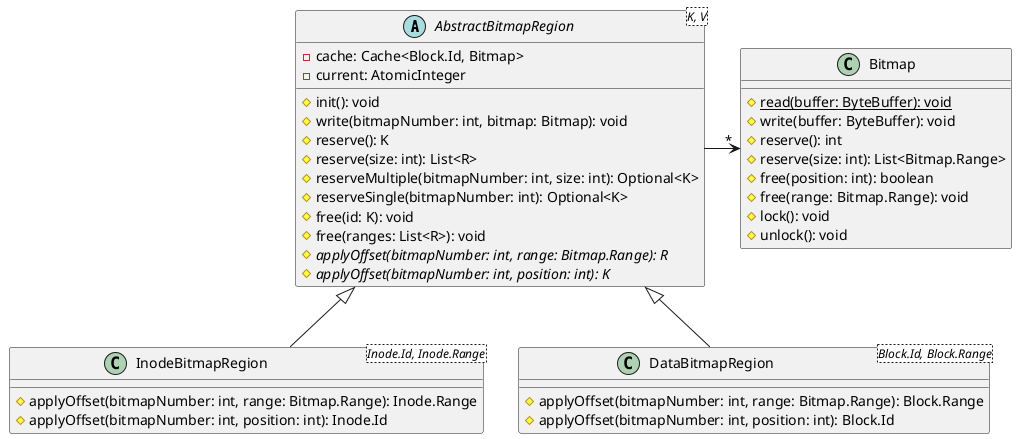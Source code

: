@startuml

abstract class AbstractBitmapRegion<K, V> {
    -cache: Cache<Block.Id, Bitmap>
    -current: AtomicInteger
    #init(): void
    #write(bitmapNumber: int, bitmap: Bitmap): void
    #reserve(): K
    #reserve(size: int): List<R>
    #reserveMultiple(bitmapNumber: int, size: int): Optional<K>
    #reserveSingle(bitmapNumber: int): Optional<K>
    #free(id: K): void
    #free(ranges: List<R>): void
    #{abstract}applyOffset(bitmapNumber: int, range: Bitmap.Range): R
    #{abstract}applyOffset(bitmapNumber: int, position: int): K
}
class InodeBitmapRegion<Inode.Id, Inode.Range> {
    #applyOffset(bitmapNumber: int, range: Bitmap.Range): Inode.Range
    #applyOffset(bitmapNumber: int, position: int): Inode.Id
}
class DataBitmapRegion<Block.Id, Block.Range> {
    #applyOffset(bitmapNumber: int, range: Bitmap.Range): Block.Range
    #applyOffset(bitmapNumber: int, position: int): Block.Id
}
class Bitmap {
    #{static}read(buffer: ByteBuffer): void
    #write(buffer: ByteBuffer): void
    #reserve(): int
    #reserve(size: int): List<Bitmap.Range>
    #free(position: int): boolean
    #free(range: Bitmap.Range): void
    #lock(): void
    #unlock(): void
}

AbstractBitmapRegion <|-- InodeBitmapRegion
AbstractBitmapRegion <|-- DataBitmapRegion
AbstractBitmapRegion -r-> "*" Bitmap

@enduml